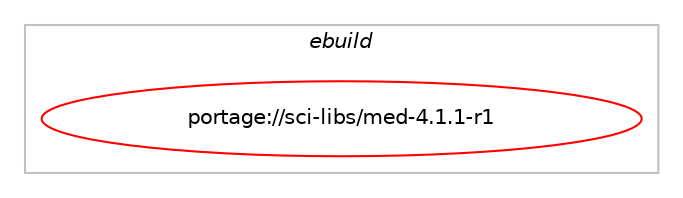 digraph prolog {

# *************
# Graph options
# *************

newrank=true;
concentrate=true;
compound=true;
graph [rankdir=LR,fontname=Helvetica,fontsize=10,ranksep=1.5];#, ranksep=2.5, nodesep=0.2];
edge  [arrowhead=vee];
node  [fontname=Helvetica,fontsize=10];

# **********
# The ebuild
# **********

subgraph cluster_leftcol {
color=gray;
label=<<i>ebuild</i>>;
id [label="portage://sci-libs/med-4.1.1-r1", color=red, width=4, href="../sci-libs/med-4.1.1-r1.svg"];
}

# ****************
# The dependencies
# ****************

subgraph cluster_midcol {
color=gray;
label=<<i>dependencies</i>>;
subgraph cluster_compile {
fillcolor="#eeeeee";
style=filled;
label=<<i>compile</i>>;
# *** BEGIN UNKNOWN DEPENDENCY TYPE (TODO) ***
# id -> equal(use_conditional_group(positive,fortran,portage://sci-libs/med-4.1.1-r1,[package_dependency(portage://sci-libs/med-4.1.1-r1,install,no,virtual,fortran,none,[,,],[],[])]))
# *** END UNKNOWN DEPENDENCY TYPE (TODO) ***

# *** BEGIN UNKNOWN DEPENDENCY TYPE (TODO) ***
# id -> equal(use_conditional_group(positive,mpi,portage://sci-libs/med-4.1.1-r1,[package_dependency(portage://sci-libs/med-4.1.1-r1,install,no,virtual,mpi,none,[,,],[],[use(optenable(fortran),none)])]))
# *** END UNKNOWN DEPENDENCY TYPE (TODO) ***

# *** BEGIN UNKNOWN DEPENDENCY TYPE (TODO) ***
# id -> equal(use_conditional_group(positive,python,portage://sci-libs/med-4.1.1-r1,[use_conditional_group(positive,python_single_target_python3_10,portage://sci-libs/med-4.1.1-r1,[package_dependency(portage://sci-libs/med-4.1.1-r1,install,no,dev-lang,python,none,[,,],[slot(3.10)],[])]),use_conditional_group(positive,python_single_target_python3_11,portage://sci-libs/med-4.1.1-r1,[package_dependency(portage://sci-libs/med-4.1.1-r1,install,no,dev-lang,python,none,[,,],[slot(3.11)],[])])]))
# *** END UNKNOWN DEPENDENCY TYPE (TODO) ***

# *** BEGIN UNKNOWN DEPENDENCY TYPE (TODO) ***
# id -> equal(package_dependency(portage://sci-libs/med-4.1.1-r1,install,no,dev-lang,tk,none,[,,],[slot(0),equal],[]))
# *** END UNKNOWN DEPENDENCY TYPE (TODO) ***

# *** BEGIN UNKNOWN DEPENDENCY TYPE (TODO) ***
# id -> equal(package_dependency(portage://sci-libs/med-4.1.1-r1,install,no,sci-libs,hdf5,smaller,[1.14.0,,,1.14.0],any_same_slot,[use(optenable(fortran),none),use(optenable(mpi),positive)]))
# *** END UNKNOWN DEPENDENCY TYPE (TODO) ***

# *** BEGIN UNKNOWN DEPENDENCY TYPE (TODO) ***
# id -> equal(package_dependency(portage://sci-libs/med-4.1.1-r1,install,weak,sci-libs,libmed,none,[,,],[],[]))
# *** END UNKNOWN DEPENDENCY TYPE (TODO) ***

}
subgraph cluster_compileandrun {
fillcolor="#eeeeee";
style=filled;
label=<<i>compile and run</i>>;
}
subgraph cluster_run {
fillcolor="#eeeeee";
style=filled;
label=<<i>run</i>>;
# *** BEGIN UNKNOWN DEPENDENCY TYPE (TODO) ***
# id -> equal(use_conditional_group(positive,fortran,portage://sci-libs/med-4.1.1-r1,[package_dependency(portage://sci-libs/med-4.1.1-r1,run,no,virtual,fortran,none,[,,],[],[])]))
# *** END UNKNOWN DEPENDENCY TYPE (TODO) ***

# *** BEGIN UNKNOWN DEPENDENCY TYPE (TODO) ***
# id -> equal(use_conditional_group(positive,mpi,portage://sci-libs/med-4.1.1-r1,[package_dependency(portage://sci-libs/med-4.1.1-r1,run,no,virtual,mpi,none,[,,],[],[use(optenable(fortran),none)])]))
# *** END UNKNOWN DEPENDENCY TYPE (TODO) ***

# *** BEGIN UNKNOWN DEPENDENCY TYPE (TODO) ***
# id -> equal(use_conditional_group(positive,python,portage://sci-libs/med-4.1.1-r1,[use_conditional_group(positive,python_single_target_python3_10,portage://sci-libs/med-4.1.1-r1,[package_dependency(portage://sci-libs/med-4.1.1-r1,run,no,dev-lang,python,none,[,,],[slot(3.10)],[])]),use_conditional_group(positive,python_single_target_python3_11,portage://sci-libs/med-4.1.1-r1,[package_dependency(portage://sci-libs/med-4.1.1-r1,run,no,dev-lang,python,none,[,,],[slot(3.11)],[])])]))
# *** END UNKNOWN DEPENDENCY TYPE (TODO) ***

# *** BEGIN UNKNOWN DEPENDENCY TYPE (TODO) ***
# id -> equal(package_dependency(portage://sci-libs/med-4.1.1-r1,run,no,dev-lang,tk,none,[,,],[slot(0),equal],[]))
# *** END UNKNOWN DEPENDENCY TYPE (TODO) ***

# *** BEGIN UNKNOWN DEPENDENCY TYPE (TODO) ***
# id -> equal(package_dependency(portage://sci-libs/med-4.1.1-r1,run,no,sci-libs,hdf5,smaller,[1.14.0,,,1.14.0],any_same_slot,[use(optenable(fortran),none),use(optenable(mpi),positive)]))
# *** END UNKNOWN DEPENDENCY TYPE (TODO) ***

# *** BEGIN UNKNOWN DEPENDENCY TYPE (TODO) ***
# id -> equal(package_dependency(portage://sci-libs/med-4.1.1-r1,run,weak,sci-libs,libmed,none,[,,],[],[]))
# *** END UNKNOWN DEPENDENCY TYPE (TODO) ***

}
}

# **************
# The candidates
# **************

subgraph cluster_choices {
rank=same;
color=gray;
label=<<i>candidates</i>>;

}

}
